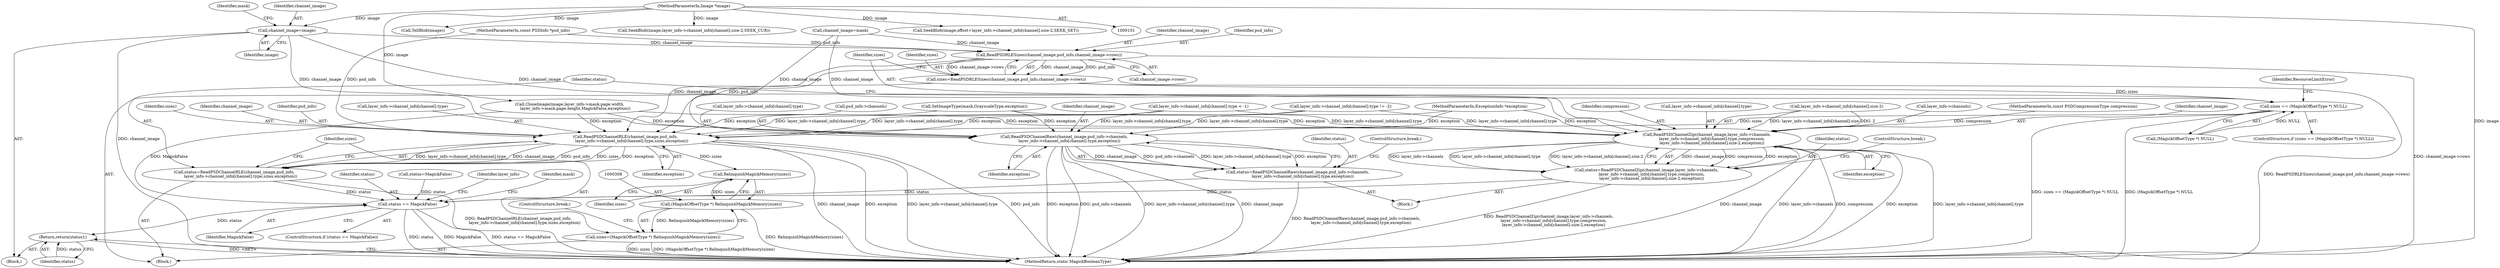 digraph "0_ImageMagick_04a567494786d5bb50894fc8bb8fea0cf496bea8@pointer" {
"1000114" [label="(Call,channel_image=image)"];
"1000102" [label="(MethodParameterIn,Image *image)"];
"1000254" [label="(Call,ReadPSDChannelRaw(channel_image,psd_info->channels,\n        layer_info->channel_info[channel].type,exception))"];
"1000252" [label="(Call,status=ReadPSDChannelRaw(channel_image,psd_info->channels,\n        layer_info->channel_info[channel].type,exception))"];
"1000368" [label="(Call,status == MagickFalse)"];
"1000393" [label="(Return,return(status);)"];
"1000273" [label="(Call,ReadPSDRLESizes(channel_image,psd_info,channel_image->rows))"];
"1000271" [label="(Call,sizes=ReadPSDRLESizes(channel_image,psd_info,channel_image->rows))"];
"1000280" [label="(Call,sizes == (MagickOffsetType *) NULL)"];
"1000293" [label="(Call,ReadPSDChannelRLE(channel_image,psd_info,\n          layer_info->channel_info[channel].type,sizes,exception))"];
"1000291" [label="(Call,status=ReadPSDChannelRLE(channel_image,psd_info,\n          layer_info->channel_info[channel].type,sizes,exception))"];
"1000309" [label="(Call,RelinquishMagickMemory(sizes))"];
"1000307" [label="(Call,(MagickOffsetType *) RelinquishMagickMemory(sizes))"];
"1000305" [label="(Call,sizes=(MagickOffsetType *) RelinquishMagickMemory(sizes))"];
"1000316" [label="(Call,ReadPSDChannelZip(channel_image,layer_info->channels,\n        layer_info->channel_info[channel].type,compression,\n        layer_info->channel_info[channel].size-2,exception))"];
"1000314" [label="(Call,status=ReadPSDChannelZip(channel_image,layer_info->channels,\n        layer_info->channel_info[channel].type,compression,\n        layer_info->channel_info[channel].size-2,exception))"];
"1000271" [label="(Call,sizes=ReadPSDRLESizes(channel_image,psd_info,channel_image->rows))"];
"1000389" [label="(Identifier,layer_info)"];
"1000316" [label="(Call,ReadPSDChannelZip(channel_image,layer_info->channels,\n        layer_info->channel_info[channel].type,compression,\n        layer_info->channel_info[channel].size-2,exception))"];
"1000281" [label="(Identifier,sizes)"];
"1000273" [label="(Call,ReadPSDRLESizes(channel_image,psd_info,channel_image->rows))"];
"1000243" [label="(Call,TellBlob(image))"];
"1000292" [label="(Identifier,status)"];
"1000254" [label="(Call,ReadPSDChannelRaw(channel_image,psd_info->channels,\n        layer_info->channel_info[channel].type,exception))"];
"1000276" [label="(Call,channel_image->rows)"];
"1000275" [label="(Identifier,psd_info)"];
"1000394" [label="(Identifier,status)"];
"1000311" [label="(ControlStructure,break;)"];
"1000328" [label="(Identifier,compression)"];
"1000269" [label="(Block,)"];
"1000395" [label="(MethodReturn,static MagickBooleanType)"];
"1000280" [label="(Call,sizes == (MagickOffsetType *) NULL)"];
"1000310" [label="(Identifier,sizes)"];
"1000116" [label="(Identifier,image)"];
"1000245" [label="(Call,status=MagickFalse)"];
"1000296" [label="(Call,layer_info->channel_info[channel].type)"];
"1000114" [label="(Call,channel_image=image)"];
"1000321" [label="(Call,layer_info->channel_info[channel].type)"];
"1000329" [label="(Call,layer_info->channel_info[channel].size-2)"];
"1000393" [label="(Return,return(status);)"];
"1000307" [label="(Call,(MagickOffsetType *) RelinquishMagickMemory(sizes))"];
"1000274" [label="(Identifier,channel_image)"];
"1000318" [label="(Call,layer_info->channels)"];
"1000314" [label="(Call,status=ReadPSDChannelZip(channel_image,layer_info->channels,\n        layer_info->channel_info[channel].type,compression,\n        layer_info->channel_info[channel].size-2,exception))"];
"1000256" [label="(Call,psd_info->channels)"];
"1000118" [label="(Identifier,mask)"];
"1000293" [label="(Call,ReadPSDChannelRLE(channel_image,psd_info,\n          layer_info->channel_info[channel].type,sizes,exception))"];
"1000266" [label="(Identifier,exception)"];
"1000303" [label="(Identifier,sizes)"];
"1000286" [label="(Identifier,ResourceLimitError)"];
"1000108" [label="(MethodParameterIn,ExceptionInfo *exception)"];
"1000252" [label="(Call,status=ReadPSDChannelRaw(channel_image,psd_info->channels,\n        layer_info->channel_info[channel].type,exception))"];
"1000107" [label="(MethodParameterIn,const PSDCompressionType compression)"];
"1000279" [label="(ControlStructure,if (sizes == (MagickOffsetType *) NULL))"];
"1000294" [label="(Identifier,channel_image)"];
"1000209" [label="(Call,CloneImage(image,layer_info->mask.page.width,\n         layer_info->mask.page.height,MagickFalse,exception))"];
"1000338" [label="(Identifier,exception)"];
"1000109" [label="(Block,)"];
"1000369" [label="(Identifier,status)"];
"1000193" [label="(Call,SeekBlob(image,layer_info->channel_info[channel].size-2,SEEK_CUR))"];
"1000306" [label="(Identifier,sizes)"];
"1000315" [label="(Identifier,status)"];
"1000253" [label="(Identifier,status)"];
"1000374" [label="(Identifier,mask)"];
"1000267" [label="(ControlStructure,break;)"];
"1000368" [label="(Call,status == MagickFalse)"];
"1000339" [label="(ControlStructure,break;)"];
"1000115" [label="(Identifier,channel_image)"];
"1000162" [label="(Call,layer_info->channel_info[channel].type != -2)"];
"1000304" [label="(Identifier,exception)"];
"1000295" [label="(Identifier,psd_info)"];
"1000102" [label="(MethodParameterIn,Image *image)"];
"1000282" [label="(Call,(MagickOffsetType *) NULL)"];
"1000370" [label="(Identifier,MagickFalse)"];
"1000104" [label="(MethodParameterIn,const PSDInfo *psd_info)"];
"1000305" [label="(Call,sizes=(MagickOffsetType *) RelinquishMagickMemory(sizes))"];
"1000353" [label="(Call,SeekBlob(image,offset+layer_info->channel_info[channel].size-2,SEEK_SET))"];
"1000259" [label="(Call,layer_info->channel_info[channel].type)"];
"1000309" [label="(Call,RelinquishMagickMemory(sizes))"];
"1000234" [label="(Call,SetImageType(mask,GrayscaleType,exception))"];
"1000291" [label="(Call,status=ReadPSDChannelRLE(channel_image,psd_info,\n          layer_info->channel_info[channel].type,sizes,exception))"];
"1000238" [label="(Call,channel_image=mask)"];
"1000367" [label="(ControlStructure,if (status == MagickFalse))"];
"1000317" [label="(Identifier,channel_image)"];
"1000255" [label="(Identifier,channel_image)"];
"1000124" [label="(Call,layer_info->channel_info[channel].type < -1)"];
"1000250" [label="(Block,)"];
"1000272" [label="(Identifier,sizes)"];
"1000114" -> "1000109"  [label="AST: "];
"1000114" -> "1000116"  [label="CFG: "];
"1000115" -> "1000114"  [label="AST: "];
"1000116" -> "1000114"  [label="AST: "];
"1000118" -> "1000114"  [label="CFG: "];
"1000114" -> "1000395"  [label="DDG: channel_image"];
"1000102" -> "1000114"  [label="DDG: image"];
"1000114" -> "1000254"  [label="DDG: channel_image"];
"1000114" -> "1000273"  [label="DDG: channel_image"];
"1000114" -> "1000316"  [label="DDG: channel_image"];
"1000102" -> "1000101"  [label="AST: "];
"1000102" -> "1000395"  [label="DDG: image"];
"1000102" -> "1000193"  [label="DDG: image"];
"1000102" -> "1000209"  [label="DDG: image"];
"1000102" -> "1000243"  [label="DDG: image"];
"1000102" -> "1000353"  [label="DDG: image"];
"1000254" -> "1000252"  [label="AST: "];
"1000254" -> "1000266"  [label="CFG: "];
"1000255" -> "1000254"  [label="AST: "];
"1000256" -> "1000254"  [label="AST: "];
"1000259" -> "1000254"  [label="AST: "];
"1000266" -> "1000254"  [label="AST: "];
"1000252" -> "1000254"  [label="CFG: "];
"1000254" -> "1000395"  [label="DDG: layer_info->channel_info[channel].type"];
"1000254" -> "1000395"  [label="DDG: channel_image"];
"1000254" -> "1000395"  [label="DDG: exception"];
"1000254" -> "1000395"  [label="DDG: psd_info->channels"];
"1000254" -> "1000252"  [label="DDG: channel_image"];
"1000254" -> "1000252"  [label="DDG: psd_info->channels"];
"1000254" -> "1000252"  [label="DDG: layer_info->channel_info[channel].type"];
"1000254" -> "1000252"  [label="DDG: exception"];
"1000238" -> "1000254"  [label="DDG: channel_image"];
"1000124" -> "1000254"  [label="DDG: layer_info->channel_info[channel].type"];
"1000162" -> "1000254"  [label="DDG: layer_info->channel_info[channel].type"];
"1000209" -> "1000254"  [label="DDG: exception"];
"1000234" -> "1000254"  [label="DDG: exception"];
"1000108" -> "1000254"  [label="DDG: exception"];
"1000252" -> "1000250"  [label="AST: "];
"1000253" -> "1000252"  [label="AST: "];
"1000267" -> "1000252"  [label="CFG: "];
"1000252" -> "1000395"  [label="DDG: ReadPSDChannelRaw(channel_image,psd_info->channels,\n        layer_info->channel_info[channel].type,exception)"];
"1000252" -> "1000368"  [label="DDG: status"];
"1000368" -> "1000367"  [label="AST: "];
"1000368" -> "1000370"  [label="CFG: "];
"1000369" -> "1000368"  [label="AST: "];
"1000370" -> "1000368"  [label="AST: "];
"1000374" -> "1000368"  [label="CFG: "];
"1000389" -> "1000368"  [label="CFG: "];
"1000368" -> "1000395"  [label="DDG: status"];
"1000368" -> "1000395"  [label="DDG: MagickFalse"];
"1000368" -> "1000395"  [label="DDG: status == MagickFalse"];
"1000245" -> "1000368"  [label="DDG: status"];
"1000291" -> "1000368"  [label="DDG: status"];
"1000314" -> "1000368"  [label="DDG: status"];
"1000209" -> "1000368"  [label="DDG: MagickFalse"];
"1000368" -> "1000393"  [label="DDG: status"];
"1000393" -> "1000109"  [label="AST: "];
"1000393" -> "1000394"  [label="CFG: "];
"1000394" -> "1000393"  [label="AST: "];
"1000395" -> "1000393"  [label="CFG: "];
"1000393" -> "1000395"  [label="DDG: <RET>"];
"1000394" -> "1000393"  [label="DDG: status"];
"1000273" -> "1000271"  [label="AST: "];
"1000273" -> "1000276"  [label="CFG: "];
"1000274" -> "1000273"  [label="AST: "];
"1000275" -> "1000273"  [label="AST: "];
"1000276" -> "1000273"  [label="AST: "];
"1000271" -> "1000273"  [label="CFG: "];
"1000273" -> "1000395"  [label="DDG: channel_image->rows"];
"1000273" -> "1000271"  [label="DDG: channel_image"];
"1000273" -> "1000271"  [label="DDG: psd_info"];
"1000273" -> "1000271"  [label="DDG: channel_image->rows"];
"1000238" -> "1000273"  [label="DDG: channel_image"];
"1000104" -> "1000273"  [label="DDG: psd_info"];
"1000273" -> "1000293"  [label="DDG: channel_image"];
"1000273" -> "1000293"  [label="DDG: psd_info"];
"1000271" -> "1000269"  [label="AST: "];
"1000272" -> "1000271"  [label="AST: "];
"1000281" -> "1000271"  [label="CFG: "];
"1000271" -> "1000395"  [label="DDG: ReadPSDRLESizes(channel_image,psd_info,channel_image->rows)"];
"1000271" -> "1000280"  [label="DDG: sizes"];
"1000280" -> "1000279"  [label="AST: "];
"1000280" -> "1000282"  [label="CFG: "];
"1000281" -> "1000280"  [label="AST: "];
"1000282" -> "1000280"  [label="AST: "];
"1000286" -> "1000280"  [label="CFG: "];
"1000292" -> "1000280"  [label="CFG: "];
"1000280" -> "1000395"  [label="DDG: (MagickOffsetType *) NULL"];
"1000280" -> "1000395"  [label="DDG: sizes == (MagickOffsetType *) NULL"];
"1000282" -> "1000280"  [label="DDG: NULL"];
"1000280" -> "1000293"  [label="DDG: sizes"];
"1000293" -> "1000291"  [label="AST: "];
"1000293" -> "1000304"  [label="CFG: "];
"1000294" -> "1000293"  [label="AST: "];
"1000295" -> "1000293"  [label="AST: "];
"1000296" -> "1000293"  [label="AST: "];
"1000303" -> "1000293"  [label="AST: "];
"1000304" -> "1000293"  [label="AST: "];
"1000291" -> "1000293"  [label="CFG: "];
"1000293" -> "1000395"  [label="DDG: channel_image"];
"1000293" -> "1000395"  [label="DDG: exception"];
"1000293" -> "1000395"  [label="DDG: layer_info->channel_info[channel].type"];
"1000293" -> "1000395"  [label="DDG: psd_info"];
"1000293" -> "1000291"  [label="DDG: layer_info->channel_info[channel].type"];
"1000293" -> "1000291"  [label="DDG: channel_image"];
"1000293" -> "1000291"  [label="DDG: psd_info"];
"1000293" -> "1000291"  [label="DDG: sizes"];
"1000293" -> "1000291"  [label="DDG: exception"];
"1000104" -> "1000293"  [label="DDG: psd_info"];
"1000124" -> "1000293"  [label="DDG: layer_info->channel_info[channel].type"];
"1000162" -> "1000293"  [label="DDG: layer_info->channel_info[channel].type"];
"1000209" -> "1000293"  [label="DDG: exception"];
"1000234" -> "1000293"  [label="DDG: exception"];
"1000108" -> "1000293"  [label="DDG: exception"];
"1000293" -> "1000309"  [label="DDG: sizes"];
"1000291" -> "1000269"  [label="AST: "];
"1000292" -> "1000291"  [label="AST: "];
"1000306" -> "1000291"  [label="CFG: "];
"1000291" -> "1000395"  [label="DDG: ReadPSDChannelRLE(channel_image,psd_info,\n          layer_info->channel_info[channel].type,sizes,exception)"];
"1000309" -> "1000307"  [label="AST: "];
"1000309" -> "1000310"  [label="CFG: "];
"1000310" -> "1000309"  [label="AST: "];
"1000307" -> "1000309"  [label="CFG: "];
"1000309" -> "1000307"  [label="DDG: sizes"];
"1000307" -> "1000305"  [label="AST: "];
"1000308" -> "1000307"  [label="AST: "];
"1000305" -> "1000307"  [label="CFG: "];
"1000307" -> "1000395"  [label="DDG: RelinquishMagickMemory(sizes)"];
"1000307" -> "1000305"  [label="DDG: RelinquishMagickMemory(sizes)"];
"1000305" -> "1000269"  [label="AST: "];
"1000306" -> "1000305"  [label="AST: "];
"1000311" -> "1000305"  [label="CFG: "];
"1000305" -> "1000395"  [label="DDG: (MagickOffsetType *) RelinquishMagickMemory(sizes)"];
"1000305" -> "1000395"  [label="DDG: sizes"];
"1000316" -> "1000314"  [label="AST: "];
"1000316" -> "1000338"  [label="CFG: "];
"1000317" -> "1000316"  [label="AST: "];
"1000318" -> "1000316"  [label="AST: "];
"1000321" -> "1000316"  [label="AST: "];
"1000328" -> "1000316"  [label="AST: "];
"1000329" -> "1000316"  [label="AST: "];
"1000338" -> "1000316"  [label="AST: "];
"1000314" -> "1000316"  [label="CFG: "];
"1000316" -> "1000395"  [label="DDG: layer_info->channels"];
"1000316" -> "1000395"  [label="DDG: compression"];
"1000316" -> "1000395"  [label="DDG: exception"];
"1000316" -> "1000395"  [label="DDG: layer_info->channel_info[channel].type"];
"1000316" -> "1000395"  [label="DDG: channel_image"];
"1000316" -> "1000314"  [label="DDG: channel_image"];
"1000316" -> "1000314"  [label="DDG: compression"];
"1000316" -> "1000314"  [label="DDG: exception"];
"1000316" -> "1000314"  [label="DDG: layer_info->channels"];
"1000316" -> "1000314"  [label="DDG: layer_info->channel_info[channel].type"];
"1000316" -> "1000314"  [label="DDG: layer_info->channel_info[channel].size-2"];
"1000238" -> "1000316"  [label="DDG: channel_image"];
"1000124" -> "1000316"  [label="DDG: layer_info->channel_info[channel].type"];
"1000162" -> "1000316"  [label="DDG: layer_info->channel_info[channel].type"];
"1000107" -> "1000316"  [label="DDG: compression"];
"1000329" -> "1000316"  [label="DDG: layer_info->channel_info[channel].size"];
"1000329" -> "1000316"  [label="DDG: 2"];
"1000209" -> "1000316"  [label="DDG: exception"];
"1000234" -> "1000316"  [label="DDG: exception"];
"1000108" -> "1000316"  [label="DDG: exception"];
"1000314" -> "1000250"  [label="AST: "];
"1000315" -> "1000314"  [label="AST: "];
"1000339" -> "1000314"  [label="CFG: "];
"1000314" -> "1000395"  [label="DDG: ReadPSDChannelZip(channel_image,layer_info->channels,\n        layer_info->channel_info[channel].type,compression,\n        layer_info->channel_info[channel].size-2,exception)"];
}
